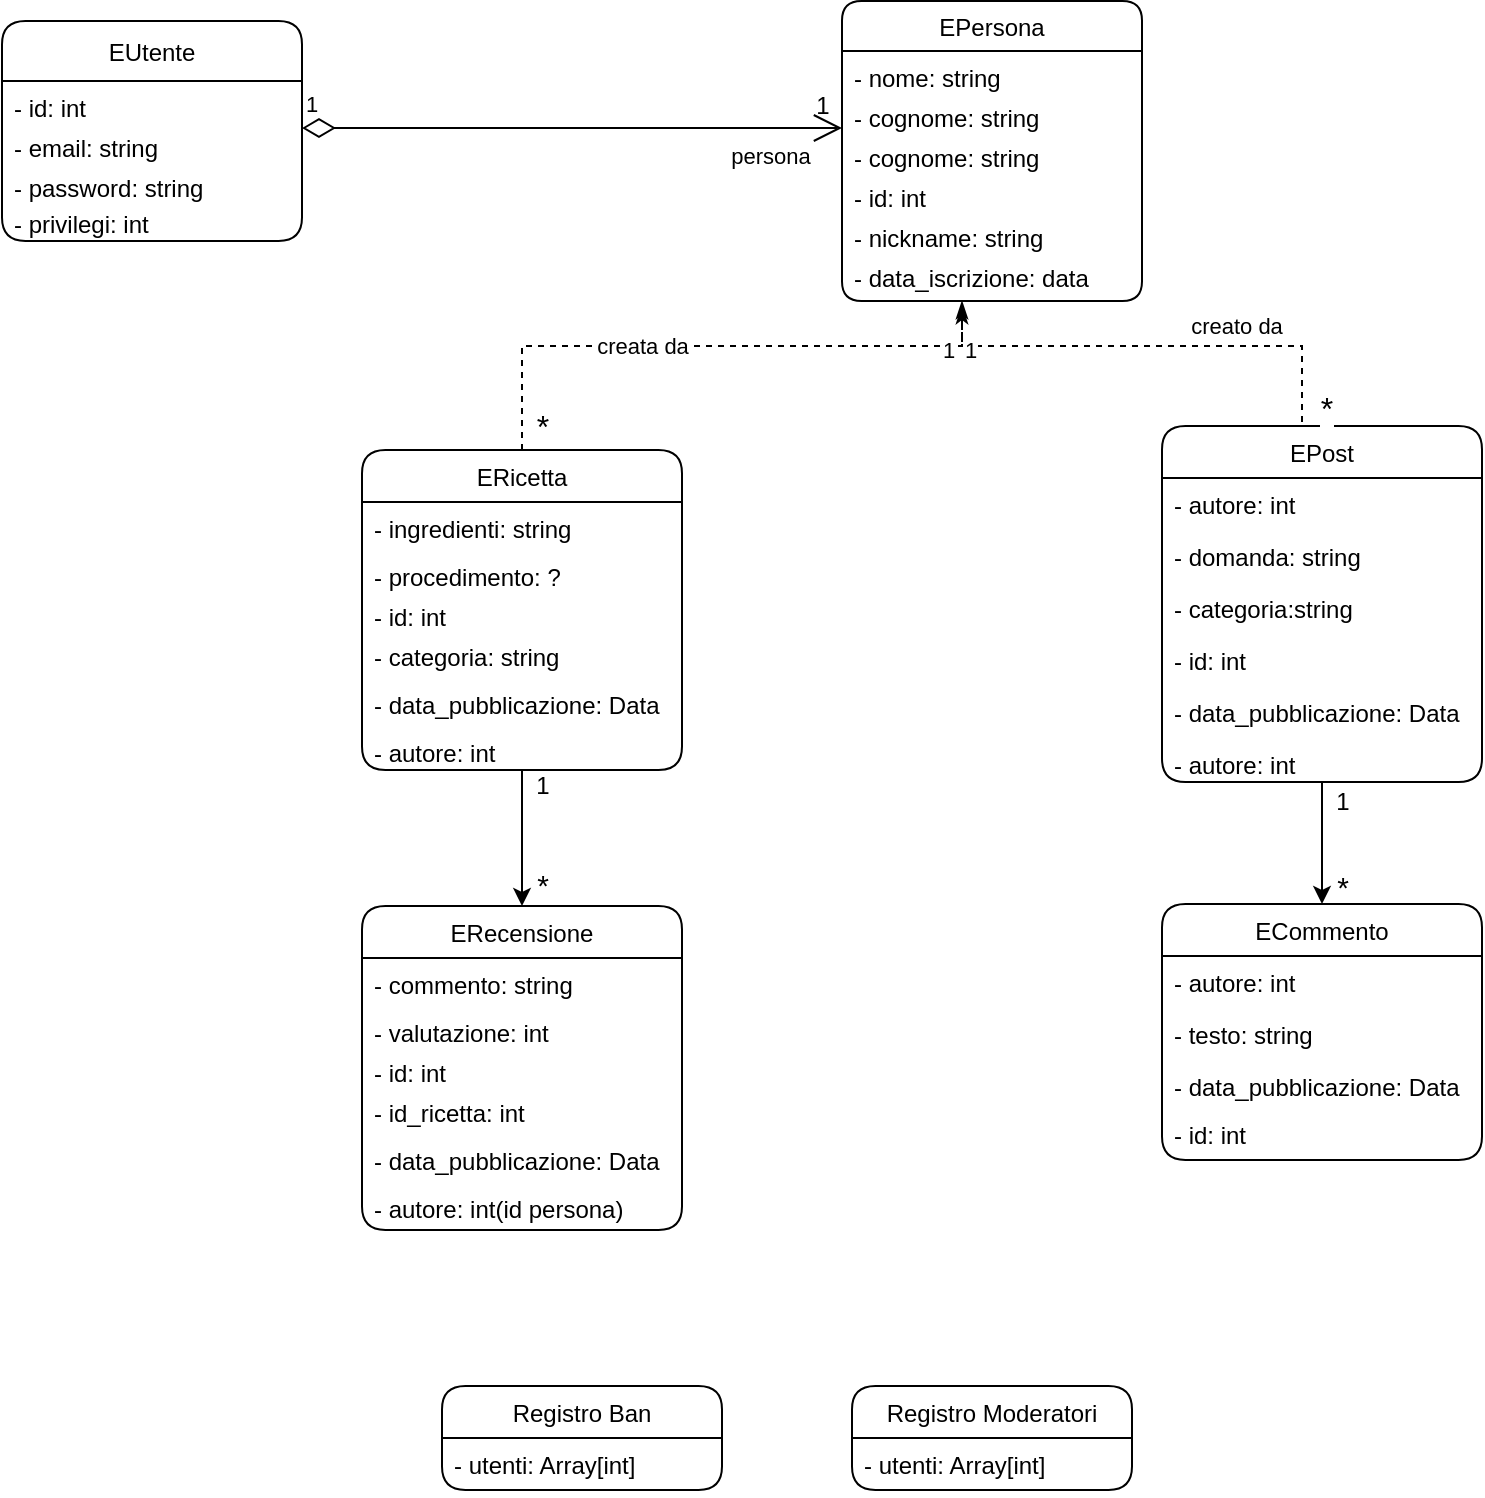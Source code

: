 <mxfile version="14.6.13" type="device"><diagram id="tENGmfbPkJOhdP8Reid9" name="Pagina-1"><mxGraphModel dx="1024" dy="592" grid="1" gridSize="10" guides="1" tooltips="1" connect="1" arrows="1" fold="1" page="1" pageScale="1" pageWidth="827" pageHeight="1169" math="0" shadow="0"><root><mxCell id="0"/><mxCell id="1" parent="0"/><mxCell id="V91dUUA82pWijy3adfS1-162" value="" style="edgeStyle=orthogonalEdgeStyle;rounded=0;orthogonalLoop=1;jettySize=auto;html=1;" parent="1" source="nFbc-b-JG0uqKb4ZIwJJ-1" target="V91dUUA82pWijy3adfS1-155" edge="1"><mxGeometry relative="1" as="geometry"/></mxCell><mxCell id="nFbc-b-JG0uqKb4ZIwJJ-1" value="ERicetta" style="swimlane;fontStyle=0;childLayout=stackLayout;horizontal=1;startSize=26;fillColor=none;horizontalStack=0;resizeParent=1;resizeParentMax=0;resizeLast=0;collapsible=1;marginBottom=0;rounded=1;" parent="1" vertex="1"><mxGeometry x="210" y="292" width="160" height="160" as="geometry"/></mxCell><mxCell id="nFbc-b-JG0uqKb4ZIwJJ-2" value="- ingredienti: string" style="text;strokeColor=none;fillColor=none;align=left;verticalAlign=top;spacingLeft=4;spacingRight=4;overflow=hidden;rotatable=0;points=[[0,0.5],[1,0.5]];portConstraint=eastwest;" parent="nFbc-b-JG0uqKb4ZIwJJ-1" vertex="1"><mxGeometry y="26" width="160" height="24" as="geometry"/></mxCell><mxCell id="nFbc-b-JG0uqKb4ZIwJJ-3" value="- procedimento: ?" style="text;strokeColor=none;fillColor=none;align=left;verticalAlign=top;spacingLeft=4;spacingRight=4;overflow=hidden;rotatable=0;points=[[0,0.5],[1,0.5]];portConstraint=eastwest;" parent="nFbc-b-JG0uqKb4ZIwJJ-1" vertex="1"><mxGeometry y="50" width="160" height="20" as="geometry"/></mxCell><mxCell id="nFbc-b-JG0uqKb4ZIwJJ-18" value="- id: int" style="text;strokeColor=none;fillColor=none;align=left;verticalAlign=top;spacingLeft=4;spacingRight=4;overflow=hidden;rotatable=0;points=[[0,0.5],[1,0.5]];portConstraint=eastwest;" parent="nFbc-b-JG0uqKb4ZIwJJ-1" vertex="1"><mxGeometry y="70" width="160" height="20" as="geometry"/></mxCell><mxCell id="nFbc-b-JG0uqKb4ZIwJJ-28" value="- categoria: string" style="text;strokeColor=none;fillColor=none;align=left;verticalAlign=top;spacingLeft=4;spacingRight=4;overflow=hidden;rotatable=0;points=[[0,0.5],[1,0.5]];portConstraint=eastwest;" parent="nFbc-b-JG0uqKb4ZIwJJ-1" vertex="1"><mxGeometry y="90" width="160" height="24" as="geometry"/></mxCell><mxCell id="V91dUUA82pWijy3adfS1-154" value="- data_pubblicazione: Data" style="text;strokeColor=none;fillColor=none;align=left;verticalAlign=top;spacingLeft=4;spacingRight=4;overflow=hidden;rotatable=0;points=[[0,0.5],[1,0.5]];portConstraint=eastwest;" parent="nFbc-b-JG0uqKb4ZIwJJ-1" vertex="1"><mxGeometry y="114" width="160" height="24" as="geometry"/></mxCell><mxCell id="V91dUUA82pWijy3adfS1-174" value="- autore: int" style="text;strokeColor=none;fillColor=none;align=left;verticalAlign=top;spacingLeft=4;spacingRight=4;overflow=hidden;rotatable=0;points=[[0,0.5],[1,0.5]];portConstraint=eastwest;" parent="nFbc-b-JG0uqKb4ZIwJJ-1" vertex="1"><mxGeometry y="138" width="160" height="22" as="geometry"/></mxCell><mxCell id="nFbc-b-JG0uqKb4ZIwJJ-5" value="EUtente" style="swimlane;fontStyle=0;childLayout=stackLayout;horizontal=1;startSize=30;fillColor=none;horizontalStack=0;resizeParent=1;resizeParentMax=0;resizeLast=0;collapsible=1;marginBottom=0;rounded=1;arcSize=13;spacing=1;spacingTop=0;spacingBottom=0;direction=east;" parent="1" vertex="1"><mxGeometry x="30" y="77.5" width="150" height="110" as="geometry"><mxRectangle x="290" y="60" width="70" height="30" as="alternateBounds"/></mxGeometry></mxCell><mxCell id="nFbc-b-JG0uqKb4ZIwJJ-7" value="- id: int" style="text;strokeColor=none;fillColor=none;align=left;verticalAlign=top;spacingLeft=4;spacingRight=4;overflow=hidden;rotatable=0;points=[[0,0.5],[1,0.5]];portConstraint=eastwest;" parent="nFbc-b-JG0uqKb4ZIwJJ-5" vertex="1"><mxGeometry y="30" width="150" height="20" as="geometry"/></mxCell><mxCell id="nFbc-b-JG0uqKb4ZIwJJ-8" value="- email: string" style="text;strokeColor=none;fillColor=none;align=left;verticalAlign=top;spacingLeft=4;spacingRight=4;overflow=hidden;rotatable=0;points=[[0,0.5],[1,0.5]];portConstraint=eastwest;" parent="nFbc-b-JG0uqKb4ZIwJJ-5" vertex="1"><mxGeometry y="50" width="150" height="20" as="geometry"/></mxCell><mxCell id="nFbc-b-JG0uqKb4ZIwJJ-9" value="- password: string" style="text;strokeColor=none;fillColor=none;align=left;verticalAlign=top;spacingLeft=4;spacingRight=4;overflow=hidden;rotatable=0;points=[[0,0.5],[1,0.5]];portConstraint=eastwest;" parent="nFbc-b-JG0uqKb4ZIwJJ-5" vertex="1"><mxGeometry y="70" width="150" height="18" as="geometry"/></mxCell><mxCell id="nFbc-b-JG0uqKb4ZIwJJ-23" value="- privilegi: int" style="text;strokeColor=none;fillColor=none;align=left;verticalAlign=top;spacingLeft=4;spacingRight=4;overflow=hidden;rotatable=0;points=[[0,0.5],[1,0.5]];portConstraint=eastwest;" parent="nFbc-b-JG0uqKb4ZIwJJ-5" vertex="1"><mxGeometry y="88" width="150" height="22" as="geometry"/></mxCell><mxCell id="nFbc-b-JG0uqKb4ZIwJJ-19" value="Registro Ban" style="swimlane;fontStyle=0;childLayout=stackLayout;horizontal=1;startSize=26;fillColor=none;horizontalStack=0;resizeParent=1;resizeParentMax=0;resizeLast=0;collapsible=1;marginBottom=0;rounded=1;" parent="1" vertex="1"><mxGeometry x="250" y="760" width="140" height="52" as="geometry"/></mxCell><mxCell id="nFbc-b-JG0uqKb4ZIwJJ-20" value="- utenti: Array[int]" style="text;strokeColor=none;fillColor=none;align=left;verticalAlign=top;spacingLeft=4;spacingRight=4;overflow=hidden;rotatable=0;points=[[0,0.5],[1,0.5]];portConstraint=eastwest;" parent="nFbc-b-JG0uqKb4ZIwJJ-19" vertex="1"><mxGeometry y="26" width="140" height="26" as="geometry"/></mxCell><mxCell id="JEkl5C1vg5J7hHGEpJ7m-6" style="edgeStyle=orthogonalEdgeStyle;rounded=0;orthogonalLoop=1;jettySize=auto;html=1;entryX=0.5;entryY=0;entryDx=0;entryDy=0;" edge="1" parent="1" source="nFbc-b-JG0uqKb4ZIwJJ-24" target="nFbc-b-JG0uqKb4ZIwJJ-29"><mxGeometry relative="1" as="geometry"/></mxCell><mxCell id="nFbc-b-JG0uqKb4ZIwJJ-24" value="EPost" style="swimlane;fontStyle=0;childLayout=stackLayout;horizontal=1;startSize=26;fillColor=none;horizontalStack=0;resizeParent=1;resizeParentMax=0;resizeLast=0;collapsible=1;marginBottom=0;rounded=1;" parent="1" vertex="1"><mxGeometry x="610" y="280" width="160" height="178" as="geometry"/></mxCell><mxCell id="nFbc-b-JG0uqKb4ZIwJJ-25" value="- autore: int" style="text;strokeColor=none;fillColor=none;align=left;verticalAlign=top;spacingLeft=4;spacingRight=4;overflow=hidden;rotatable=0;points=[[0,0.5],[1,0.5]];portConstraint=eastwest;" parent="nFbc-b-JG0uqKb4ZIwJJ-24" vertex="1"><mxGeometry y="26" width="160" height="26" as="geometry"/></mxCell><mxCell id="nFbc-b-JG0uqKb4ZIwJJ-26" value="- domanda: string" style="text;strokeColor=none;fillColor=none;align=left;verticalAlign=top;spacingLeft=4;spacingRight=4;overflow=hidden;rotatable=0;points=[[0,0.5],[1,0.5]];portConstraint=eastwest;" parent="nFbc-b-JG0uqKb4ZIwJJ-24" vertex="1"><mxGeometry y="52" width="160" height="26" as="geometry"/></mxCell><mxCell id="nFbc-b-JG0uqKb4ZIwJJ-27" value="- categoria:string" style="text;strokeColor=none;fillColor=none;align=left;verticalAlign=top;spacingLeft=4;spacingRight=4;overflow=hidden;rotatable=0;points=[[0,0.5],[1,0.5]];portConstraint=eastwest;" parent="nFbc-b-JG0uqKb4ZIwJJ-24" vertex="1"><mxGeometry y="78" width="160" height="26" as="geometry"/></mxCell><mxCell id="V91dUUA82pWijy3adfS1-192" value="- id: int" style="text;strokeColor=none;fillColor=none;align=left;verticalAlign=top;spacingLeft=4;spacingRight=4;overflow=hidden;rotatable=0;points=[[0,0.5],[1,0.5]];portConstraint=eastwest;" parent="nFbc-b-JG0uqKb4ZIwJJ-24" vertex="1"><mxGeometry y="104" width="160" height="26" as="geometry"/></mxCell><mxCell id="V91dUUA82pWijy3adfS1-193" value="- data_pubblicazione: Data" style="text;strokeColor=none;fillColor=none;align=left;verticalAlign=top;spacingLeft=4;spacingRight=4;overflow=hidden;rotatable=0;points=[[0,0.5],[1,0.5]];portConstraint=eastwest;" parent="nFbc-b-JG0uqKb4ZIwJJ-24" vertex="1"><mxGeometry y="130" width="160" height="26" as="geometry"/></mxCell><mxCell id="V91dUUA82pWijy3adfS1-194" value="- autore: int" style="text;strokeColor=none;fillColor=none;align=left;verticalAlign=top;spacingLeft=4;spacingRight=4;overflow=hidden;rotatable=0;points=[[0,0.5],[1,0.5]];portConstraint=eastwest;" parent="nFbc-b-JG0uqKb4ZIwJJ-24" vertex="1"><mxGeometry y="156" width="160" height="22" as="geometry"/></mxCell><mxCell id="nFbc-b-JG0uqKb4ZIwJJ-29" value="ECommento" style="swimlane;fontStyle=0;childLayout=stackLayout;horizontal=1;startSize=26;fillColor=none;horizontalStack=0;resizeParent=1;resizeParentMax=0;resizeLast=0;collapsible=1;marginBottom=0;rounded=1;" parent="1" vertex="1"><mxGeometry x="610" y="519" width="160" height="128" as="geometry"/></mxCell><mxCell id="nFbc-b-JG0uqKb4ZIwJJ-30" value="- autore: int" style="text;strokeColor=none;fillColor=none;align=left;verticalAlign=top;spacingLeft=4;spacingRight=4;overflow=hidden;rotatable=0;points=[[0,0.5],[1,0.5]];portConstraint=eastwest;" parent="nFbc-b-JG0uqKb4ZIwJJ-29" vertex="1"><mxGeometry y="26" width="160" height="26" as="geometry"/></mxCell><mxCell id="nFbc-b-JG0uqKb4ZIwJJ-31" value="- testo: string" style="text;strokeColor=none;fillColor=none;align=left;verticalAlign=top;spacingLeft=4;spacingRight=4;overflow=hidden;rotatable=0;points=[[0,0.5],[1,0.5]];portConstraint=eastwest;" parent="nFbc-b-JG0uqKb4ZIwJJ-29" vertex="1"><mxGeometry y="52" width="160" height="26" as="geometry"/></mxCell><mxCell id="JEkl5C1vg5J7hHGEpJ7m-3" value="- data_pubblicazione: Data" style="text;strokeColor=none;fillColor=none;align=left;verticalAlign=top;spacingLeft=4;spacingRight=4;overflow=hidden;rotatable=0;points=[[0,0.5],[1,0.5]];portConstraint=eastwest;" vertex="1" parent="nFbc-b-JG0uqKb4ZIwJJ-29"><mxGeometry y="78" width="160" height="24" as="geometry"/></mxCell><mxCell id="JEkl5C1vg5J7hHGEpJ7m-5" value="- id: int" style="text;strokeColor=none;fillColor=none;align=left;verticalAlign=top;spacingLeft=4;spacingRight=4;overflow=hidden;rotatable=0;points=[[0,0.5],[1,0.5]];portConstraint=eastwest;" vertex="1" parent="nFbc-b-JG0uqKb4ZIwJJ-29"><mxGeometry y="102" width="160" height="26" as="geometry"/></mxCell><mxCell id="V91dUUA82pWijy3adfS1-175" style="edgeStyle=orthogonalEdgeStyle;rounded=0;orthogonalLoop=1;jettySize=auto;html=1;startArrow=none;startFill=0;endArrow=classicThin;endFill=1;dashed=1;" parent="1" source="nFbc-b-JG0uqKb4ZIwJJ-1" target="V91dUUA82pWijy3adfS1-2" edge="1"><mxGeometry relative="1" as="geometry"><Array as="points"><mxPoint x="290" y="240"/><mxPoint x="510" y="240"/></Array></mxGeometry></mxCell><mxCell id="V91dUUA82pWijy3adfS1-176" value="Text" style="edgeLabel;html=1;align=center;verticalAlign=middle;resizable=0;points=[];" parent="V91dUUA82pWijy3adfS1-175" vertex="1" connectable="0"><mxGeometry x="-0.251" relative="1" as="geometry"><mxPoint as="offset"/></mxGeometry></mxCell><mxCell id="V91dUUA82pWijy3adfS1-177" value="creata da" style="edgeLabel;html=1;align=center;verticalAlign=middle;resizable=0;points=[];" parent="V91dUUA82pWijy3adfS1-175" vertex="1" connectable="0"><mxGeometry x="-0.238" relative="1" as="geometry"><mxPoint as="offset"/></mxGeometry></mxCell><mxCell id="V91dUUA82pWijy3adfS1-178" value="*" style="edgeLabel;html=1;align=center;verticalAlign=middle;resizable=0;points=[];fontSize=16;" parent="V91dUUA82pWijy3adfS1-175" vertex="1" connectable="0"><mxGeometry x="-0.919" y="1" relative="1" as="geometry"><mxPoint x="11" as="offset"/></mxGeometry></mxCell><mxCell id="V91dUUA82pWijy3adfS1-179" value="&lt;font style=&quot;font-size: 11px&quot;&gt;1&lt;/font&gt;" style="edgeLabel;html=1;align=center;verticalAlign=middle;resizable=0;points=[];fontSize=16;" parent="V91dUUA82pWijy3adfS1-175" vertex="1" connectable="0"><mxGeometry x="0.798" relative="1" as="geometry"><mxPoint as="offset"/></mxGeometry></mxCell><mxCell id="V91dUUA82pWijy3adfS1-2" value="EPersona" style="swimlane;fontStyle=0;childLayout=stackLayout;horizontal=1;startSize=25;fillColor=none;horizontalStack=0;resizeParent=1;resizeParentMax=0;resizeLast=0;collapsible=1;marginBottom=0;rounded=1;arcSize=13;" parent="1" vertex="1"><mxGeometry x="450" y="67.5" width="150" height="150" as="geometry"/></mxCell><mxCell id="V91dUUA82pWijy3adfS1-3" value="- nome: string" style="text;strokeColor=none;fillColor=none;align=left;verticalAlign=top;spacingLeft=4;spacingRight=4;overflow=hidden;rotatable=0;points=[[0,0.5],[1,0.5]];portConstraint=eastwest;" parent="V91dUUA82pWijy3adfS1-2" vertex="1"><mxGeometry y="25" width="150" height="20" as="geometry"/></mxCell><mxCell id="V91dUUA82pWijy3adfS1-184" value="- cognome: string" style="text;strokeColor=none;fillColor=none;align=left;verticalAlign=top;spacingLeft=4;spacingRight=4;overflow=hidden;rotatable=0;points=[[0,0.5],[1,0.5]];portConstraint=eastwest;" parent="V91dUUA82pWijy3adfS1-2" vertex="1"><mxGeometry y="45" width="150" height="20" as="geometry"/></mxCell><mxCell id="V91dUUA82pWijy3adfS1-4" value="- cognome: string" style="text;strokeColor=none;fillColor=none;align=left;verticalAlign=top;spacingLeft=4;spacingRight=4;overflow=hidden;rotatable=0;points=[[0,0.5],[1,0.5]];portConstraint=eastwest;" parent="V91dUUA82pWijy3adfS1-2" vertex="1"><mxGeometry y="65" width="150" height="20" as="geometry"/></mxCell><mxCell id="V91dUUA82pWijy3adfS1-5" value="- id: int" style="text;strokeColor=none;fillColor=none;align=left;verticalAlign=top;spacingLeft=4;spacingRight=4;overflow=hidden;rotatable=0;points=[[0,0.5],[1,0.5]];portConstraint=eastwest;" parent="V91dUUA82pWijy3adfS1-2" vertex="1"><mxGeometry y="85" width="150" height="20" as="geometry"/></mxCell><mxCell id="V91dUUA82pWijy3adfS1-7" value="- nickname: string" style="text;strokeColor=none;fillColor=none;align=left;verticalAlign=top;spacingLeft=4;spacingRight=4;overflow=hidden;rotatable=0;points=[[0,0.5],[1,0.5]];portConstraint=eastwest;" parent="V91dUUA82pWijy3adfS1-2" vertex="1"><mxGeometry y="105" width="150" height="20" as="geometry"/></mxCell><mxCell id="V91dUUA82pWijy3adfS1-147" value="- data_iscrizione: data" style="text;strokeColor=none;fillColor=none;align=left;verticalAlign=top;spacingLeft=4;spacingRight=4;overflow=hidden;rotatable=0;points=[[0,0.5],[1,0.5]];portConstraint=eastwest;" parent="V91dUUA82pWijy3adfS1-2" vertex="1"><mxGeometry y="125" width="150" height="25" as="geometry"/></mxCell><mxCell id="V91dUUA82pWijy3adfS1-146" value="1" style="text;html=1;resizable=0;autosize=1;align=center;verticalAlign=middle;points=[];fillColor=none;strokeColor=none;rounded=0;" parent="1" vertex="1"><mxGeometry x="430" y="110" width="20" height="20" as="geometry"/></mxCell><mxCell id="V91dUUA82pWijy3adfS1-155" value="ERecensione" style="swimlane;fontStyle=0;childLayout=stackLayout;horizontal=1;startSize=26;fillColor=none;horizontalStack=0;resizeParent=1;resizeParentMax=0;resizeLast=0;collapsible=1;marginBottom=0;rounded=1;" parent="1" vertex="1"><mxGeometry x="210" y="520" width="160" height="162" as="geometry"/></mxCell><mxCell id="V91dUUA82pWijy3adfS1-156" value="- commento: string " style="text;strokeColor=none;fillColor=none;align=left;verticalAlign=top;spacingLeft=4;spacingRight=4;overflow=hidden;rotatable=0;points=[[0,0.5],[1,0.5]];portConstraint=eastwest;" parent="V91dUUA82pWijy3adfS1-155" vertex="1"><mxGeometry y="26" width="160" height="24" as="geometry"/></mxCell><mxCell id="V91dUUA82pWijy3adfS1-157" value="- valutazione: int" style="text;strokeColor=none;fillColor=none;align=left;verticalAlign=top;spacingLeft=4;spacingRight=4;overflow=hidden;rotatable=0;points=[[0,0.5],[1,0.5]];portConstraint=eastwest;" parent="V91dUUA82pWijy3adfS1-155" vertex="1"><mxGeometry y="50" width="160" height="20" as="geometry"/></mxCell><mxCell id="V91dUUA82pWijy3adfS1-158" value="- id: int" style="text;strokeColor=none;fillColor=none;align=left;verticalAlign=top;spacingLeft=4;spacingRight=4;overflow=hidden;rotatable=0;points=[[0,0.5],[1,0.5]];portConstraint=eastwest;" parent="V91dUUA82pWijy3adfS1-155" vertex="1"><mxGeometry y="70" width="160" height="20" as="geometry"/></mxCell><mxCell id="V91dUUA82pWijy3adfS1-159" value="- id_ricetta: int" style="text;strokeColor=none;fillColor=none;align=left;verticalAlign=top;spacingLeft=4;spacingRight=4;overflow=hidden;rotatable=0;points=[[0,0.5],[1,0.5]];portConstraint=eastwest;" parent="V91dUUA82pWijy3adfS1-155" vertex="1"><mxGeometry y="90" width="160" height="24" as="geometry"/></mxCell><mxCell id="V91dUUA82pWijy3adfS1-160" value="- data_pubblicazione: Data" style="text;strokeColor=none;fillColor=none;align=left;verticalAlign=top;spacingLeft=4;spacingRight=4;overflow=hidden;rotatable=0;points=[[0,0.5],[1,0.5]];portConstraint=eastwest;" parent="V91dUUA82pWijy3adfS1-155" vertex="1"><mxGeometry y="114" width="160" height="24" as="geometry"/></mxCell><mxCell id="V91dUUA82pWijy3adfS1-161" value="- autore: int(id persona)" style="text;strokeColor=none;fillColor=none;align=left;verticalAlign=top;spacingLeft=4;spacingRight=4;overflow=hidden;rotatable=0;points=[[0,0.5],[1,0.5]];portConstraint=eastwest;" parent="V91dUUA82pWijy3adfS1-155" vertex="1"><mxGeometry y="138" width="160" height="24" as="geometry"/></mxCell><mxCell id="V91dUUA82pWijy3adfS1-165" value="1" style="endArrow=open;html=1;endSize=12;startArrow=diamondThin;startSize=14;startFill=0;edgeStyle=orthogonalEdgeStyle;align=left;verticalAlign=bottom;" parent="1" edge="1"><mxGeometry x="-1" y="3" relative="1" as="geometry"><mxPoint x="180" y="131" as="sourcePoint"/><mxPoint x="450" y="131" as="targetPoint"/></mxGeometry></mxCell><mxCell id="V91dUUA82pWijy3adfS1-182" value="&lt;font style=&quot;font-size: 11px&quot;&gt;persona&lt;/font&gt;" style="edgeLabel;html=1;align=center;verticalAlign=middle;resizable=0;points=[];fontSize=16;" parent="V91dUUA82pWijy3adfS1-165" vertex="1" connectable="0"><mxGeometry x="0.636" y="1" relative="1" as="geometry"><mxPoint x="13" y="13" as="offset"/></mxGeometry></mxCell><mxCell id="V91dUUA82pWijy3adfS1-170" value="1" style="text;html=1;resizable=0;autosize=1;align=center;verticalAlign=middle;points=[];fillColor=none;strokeColor=none;rounded=0;" parent="1" vertex="1"><mxGeometry x="290" y="450" width="20" height="20" as="geometry"/></mxCell><mxCell id="V91dUUA82pWijy3adfS1-171" value="&lt;font style=&quot;font-size: 15px&quot;&gt;*&lt;/font&gt;" style="text;html=1;resizable=0;autosize=1;align=center;verticalAlign=middle;points=[];fillColor=none;strokeColor=none;rounded=0;" parent="1" vertex="1"><mxGeometry x="290" y="499" width="20" height="20" as="geometry"/></mxCell><mxCell id="V91dUUA82pWijy3adfS1-185" style="edgeStyle=orthogonalEdgeStyle;rounded=0;orthogonalLoop=1;jettySize=auto;html=1;startArrow=none;startFill=0;endArrow=classicThin;endFill=1;dashed=1;exitX=0.5;exitY=0;exitDx=0;exitDy=0;entryX=0.4;entryY=1.1;entryDx=0;entryDy=0;entryPerimeter=0;" parent="1" source="nFbc-b-JG0uqKb4ZIwJJ-24" target="V91dUUA82pWijy3adfS1-147" edge="1"><mxGeometry relative="1" as="geometry"><mxPoint x="580" y="274.5" as="sourcePoint"/><mxPoint x="800" y="200" as="targetPoint"/><Array as="points"><mxPoint x="680" y="240"/><mxPoint x="510" y="240"/></Array></mxGeometry></mxCell><mxCell id="V91dUUA82pWijy3adfS1-187" value="creato da" style="edgeLabel;html=1;align=center;verticalAlign=middle;resizable=0;points=[];" parent="V91dUUA82pWijy3adfS1-185" vertex="1" connectable="0"><mxGeometry x="-0.238" relative="1" as="geometry"><mxPoint x="8" y="-10" as="offset"/></mxGeometry></mxCell><mxCell id="V91dUUA82pWijy3adfS1-188" value="*" style="edgeLabel;html=1;align=center;verticalAlign=middle;resizable=0;points=[];fontSize=16;" parent="V91dUUA82pWijy3adfS1-185" vertex="1" connectable="0"><mxGeometry x="-0.919" y="1" relative="1" as="geometry"><mxPoint x="11" y="-10" as="offset"/></mxGeometry></mxCell><mxCell id="V91dUUA82pWijy3adfS1-189" value="&lt;font style=&quot;font-size: 11px&quot;&gt;1&lt;/font&gt;" style="edgeLabel;html=1;align=center;verticalAlign=middle;resizable=0;points=[];fontSize=16;" parent="V91dUUA82pWijy3adfS1-185" vertex="1" connectable="0"><mxGeometry x="0.798" relative="1" as="geometry"><mxPoint as="offset"/></mxGeometry></mxCell><mxCell id="JEkl5C1vg5J7hHGEpJ7m-7" value="1" style="text;html=1;resizable=0;autosize=1;align=center;verticalAlign=middle;points=[];fillColor=none;strokeColor=none;rounded=0;" vertex="1" parent="1"><mxGeometry x="690" y="458" width="20" height="20" as="geometry"/></mxCell><mxCell id="JEkl5C1vg5J7hHGEpJ7m-8" value="&lt;font style=&quot;font-size: 15px&quot;&gt;*&lt;/font&gt;" style="text;html=1;resizable=0;autosize=1;align=center;verticalAlign=middle;points=[];fillColor=none;strokeColor=none;rounded=0;" vertex="1" parent="1"><mxGeometry x="690" y="500" width="20" height="20" as="geometry"/></mxCell><mxCell id="JEkl5C1vg5J7hHGEpJ7m-9" value="Registro Moderatori" style="swimlane;fontStyle=0;childLayout=stackLayout;horizontal=1;startSize=26;fillColor=none;horizontalStack=0;resizeParent=1;resizeParentMax=0;resizeLast=0;collapsible=1;marginBottom=0;rounded=1;" vertex="1" parent="1"><mxGeometry x="455" y="760" width="140" height="52" as="geometry"/></mxCell><mxCell id="JEkl5C1vg5J7hHGEpJ7m-10" value="- utenti: Array[int]" style="text;strokeColor=none;fillColor=none;align=left;verticalAlign=top;spacingLeft=4;spacingRight=4;overflow=hidden;rotatable=0;points=[[0,0.5],[1,0.5]];portConstraint=eastwest;" vertex="1" parent="JEkl5C1vg5J7hHGEpJ7m-9"><mxGeometry y="26" width="140" height="26" as="geometry"/></mxCell></root></mxGraphModel></diagram></mxfile>